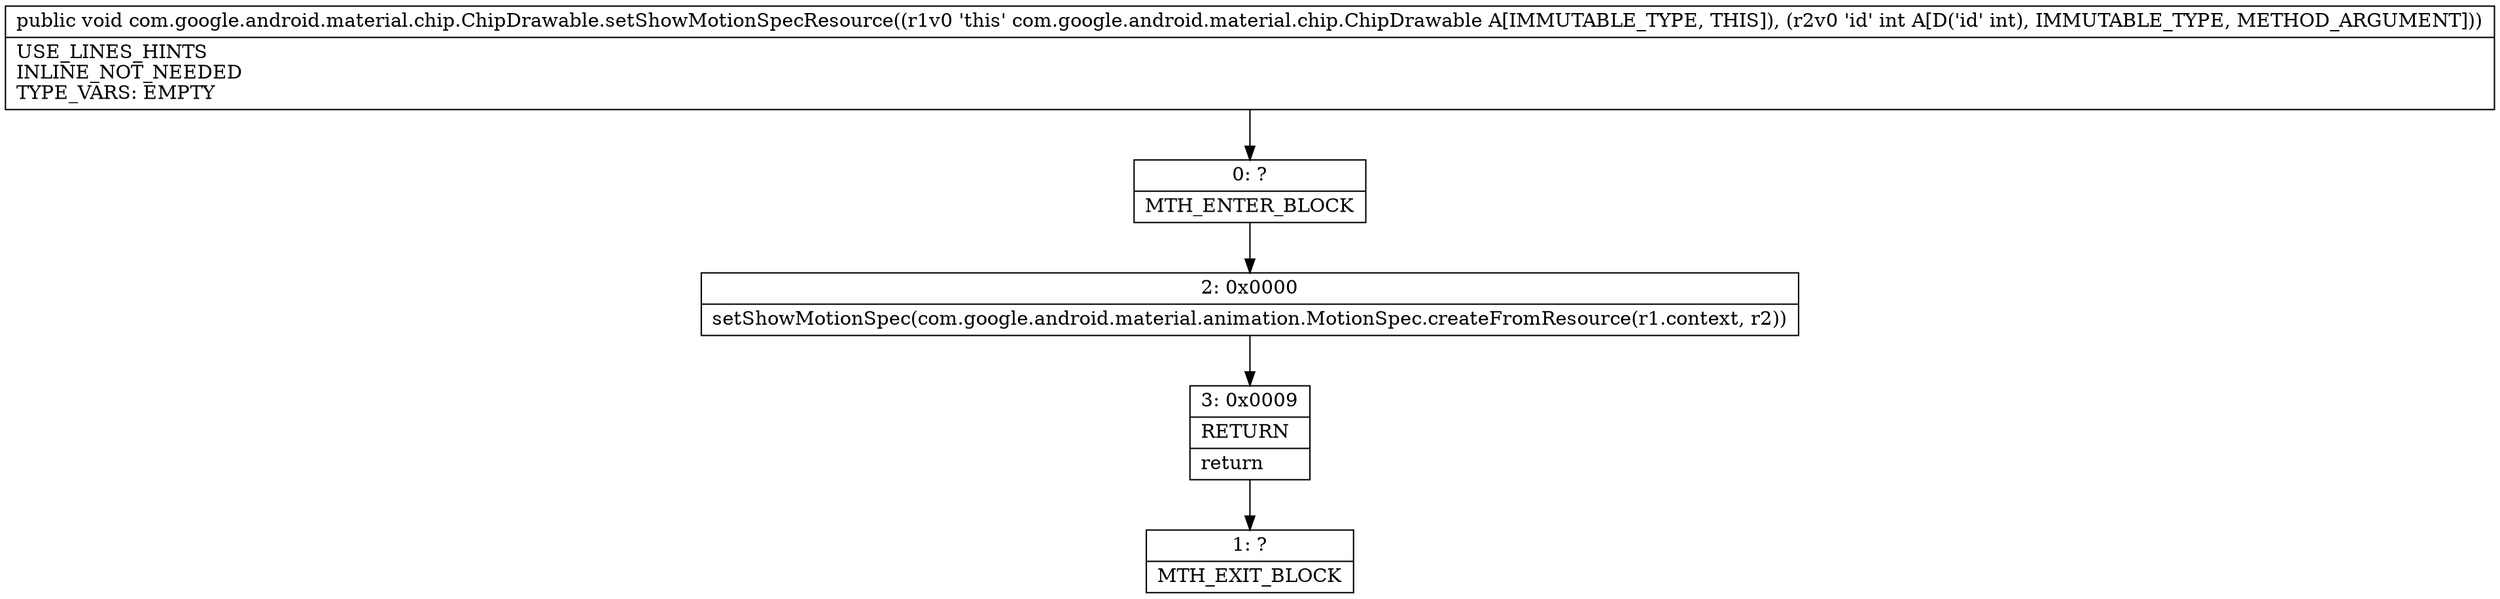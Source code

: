 digraph "CFG forcom.google.android.material.chip.ChipDrawable.setShowMotionSpecResource(I)V" {
Node_0 [shape=record,label="{0\:\ ?|MTH_ENTER_BLOCK\l}"];
Node_2 [shape=record,label="{2\:\ 0x0000|setShowMotionSpec(com.google.android.material.animation.MotionSpec.createFromResource(r1.context, r2))\l}"];
Node_3 [shape=record,label="{3\:\ 0x0009|RETURN\l|return\l}"];
Node_1 [shape=record,label="{1\:\ ?|MTH_EXIT_BLOCK\l}"];
MethodNode[shape=record,label="{public void com.google.android.material.chip.ChipDrawable.setShowMotionSpecResource((r1v0 'this' com.google.android.material.chip.ChipDrawable A[IMMUTABLE_TYPE, THIS]), (r2v0 'id' int A[D('id' int), IMMUTABLE_TYPE, METHOD_ARGUMENT]))  | USE_LINES_HINTS\lINLINE_NOT_NEEDED\lTYPE_VARS: EMPTY\l}"];
MethodNode -> Node_0;Node_0 -> Node_2;
Node_2 -> Node_3;
Node_3 -> Node_1;
}

